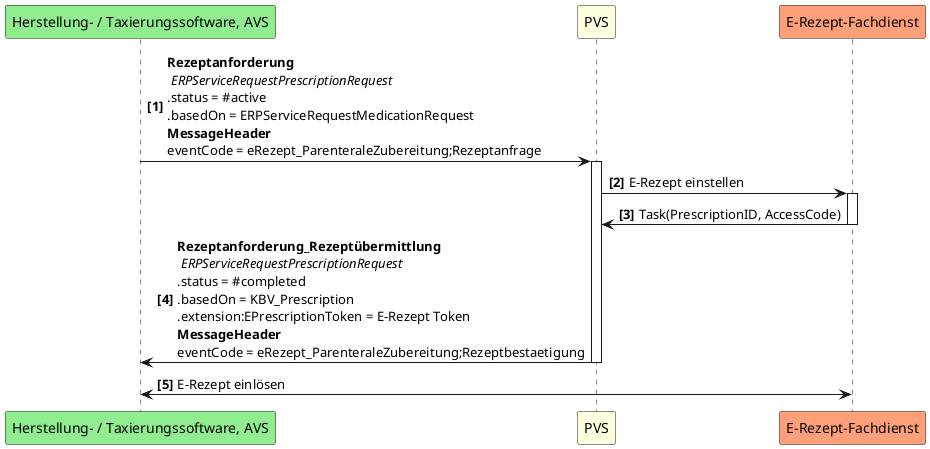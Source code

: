 @startuml UC4
autonumber "<b>[0]"
participant "Herstellung- / Taxierungssoftware, AVS" as AP #LightGreen
participant PVS as A #LightYellow
participant "E-Rezept-Fachdienst" as FD #LightSalmon

AP -> A++: <b>Rezeptanforderung \n <i>ERPServiceRequestPrescriptionRequest \n.status = #active \n.basedOn = ERPServiceRequestMedicationRequest \n<b>MessageHeader\neventCode = eRezept_ParenteraleZubereitung;Rezeptanfrage
A -> FD++: E-Rezept einstellen
FD -> A--: Task(PrescriptionID, AccessCode)
A -> AP--: <b>Rezeptanforderung_Rezeptübermittlung \n <i>ERPServiceRequestPrescriptionRequest  \n.status = #completed \n.basedOn = KBV_Prescription \n.extension:EPrescriptionToken = E-Rezept Token\n<b>MessageHeader\neventCode = eRezept_ParenteraleZubereitung;Rezeptbestaetigung
AP <-> FD: E-Rezept einlösen

@enduml
